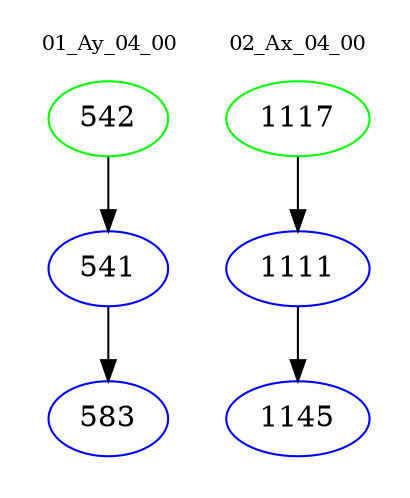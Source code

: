 digraph{
subgraph cluster_0 {
color = white
label = "01_Ay_04_00";
fontsize=10;
T0_542 [label="542", color="green"]
T0_542 -> T0_541 [color="black"]
T0_541 [label="541", color="blue"]
T0_541 -> T0_583 [color="black"]
T0_583 [label="583", color="blue"]
}
subgraph cluster_1 {
color = white
label = "02_Ax_04_00";
fontsize=10;
T1_1117 [label="1117", color="green"]
T1_1117 -> T1_1111 [color="black"]
T1_1111 [label="1111", color="blue"]
T1_1111 -> T1_1145 [color="black"]
T1_1145 [label="1145", color="blue"]
}
}
